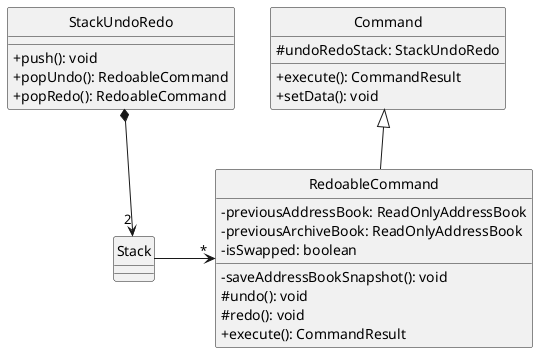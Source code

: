 @startuml
hide circle
skinparam classAttributeIconSize 0

Command <|-- RedoableCommand
StackUndoRedo *--> "2" Stack
RedoableCommand "*" <-left-  Stack
class Command {
  # undoRedoStack: StackUndoRedo
  + execute(): CommandResult
  + setData(): void
}



class RedoableCommand
 {
   - previousAddressBook: ReadOnlyAddressBook
   - previousArchiveBook: ReadOnlyAddressBook
   - isSwapped: boolean
   - saveAddressBookSnapshot(): void
   # undo(): void
   # redo(): void
   + execute(): CommandResult
}

class StackUndoRedo {
    + push(): void
    + popUndo(): RedoableCommand
    + popRedo(): RedoableCommand
}

class Stack {
}

class Stack {

}
@enduml
